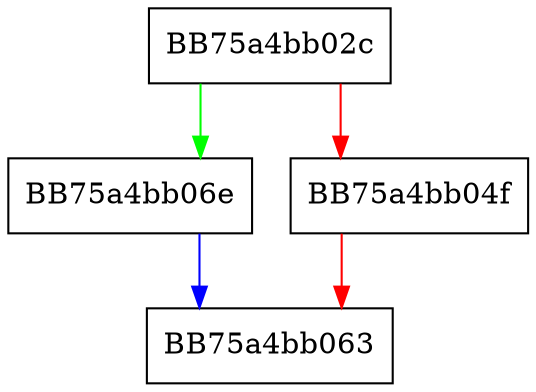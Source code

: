 digraph IsProcessTainted {
  node [shape="box"];
  graph [splines=ortho];
  BB75a4bb02c -> BB75a4bb06e [color="green"];
  BB75a4bb02c -> BB75a4bb04f [color="red"];
  BB75a4bb04f -> BB75a4bb063 [color="red"];
  BB75a4bb06e -> BB75a4bb063 [color="blue"];
}